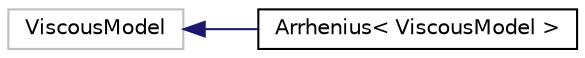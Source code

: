 digraph "Graphical Class Hierarchy"
{
  bgcolor="transparent";
  edge [fontname="Helvetica",fontsize="10",labelfontname="Helvetica",labelfontsize="10"];
  node [fontname="Helvetica",fontsize="10",shape=record];
  rankdir="LR";
  Node1 [label="ViscousModel",height=0.2,width=0.4,color="grey75"];
  Node1 -> Node2 [dir="back",color="midnightblue",fontsize="10",style="solid",fontname="Helvetica"];
  Node2 [label="Arrhenius\< ViscousModel \>",height=0.2,width=0.4,color="black",URL="$classFoam_1_1viscosityModels_1_1Arrhenius.html",tooltip="Arrhenius type of dependency on a given scalar field name. Most likely temperature. The expression is as follow: "];
}
